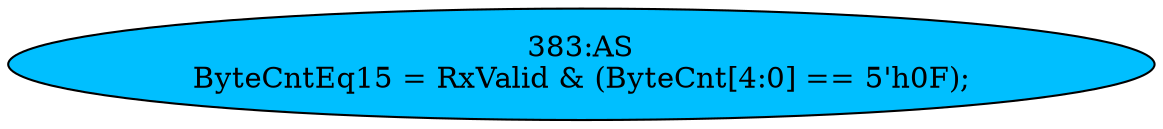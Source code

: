 strict digraph "" {
	node [label="\N"];
	"383:AS"	 [ast="<pyverilog.vparser.ast.Assign object at 0x7f2ba5b77110>",
		def_var="['ByteCntEq15']",
		fillcolor=deepskyblue,
		label="383:AS
ByteCntEq15 = RxValid & (ByteCnt[4:0] == 5'h0F);",
		statements="[]",
		style=filled,
		typ=Assign,
		use_var="['RxValid', 'ByteCnt']"];
}
